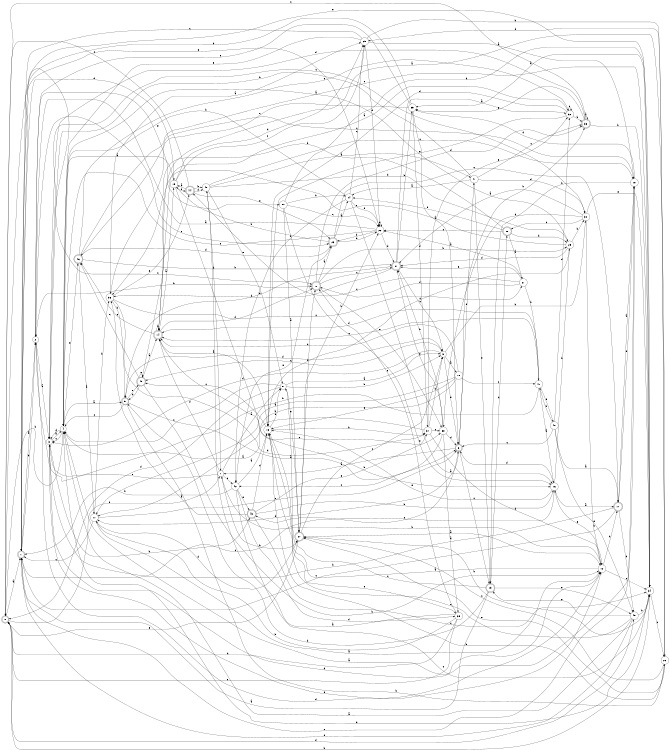 digraph n41_5 {
__start0 [label="" shape="none"];

rankdir=LR;
size="8,5";

s0 [style="rounded,filled", color="black", fillcolor="white" shape="doublecircle", label="0"];
s1 [style="rounded,filled", color="black", fillcolor="white" shape="doublecircle", label="1"];
s2 [style="filled", color="black", fillcolor="white" shape="circle", label="2"];
s3 [style="filled", color="black", fillcolor="white" shape="circle", label="3"];
s4 [style="filled", color="black", fillcolor="white" shape="circle", label="4"];
s5 [style="rounded,filled", color="black", fillcolor="white" shape="doublecircle", label="5"];
s6 [style="rounded,filled", color="black", fillcolor="white" shape="doublecircle", label="6"];
s7 [style="filled", color="black", fillcolor="white" shape="circle", label="7"];
s8 [style="filled", color="black", fillcolor="white" shape="circle", label="8"];
s9 [style="filled", color="black", fillcolor="white" shape="circle", label="9"];
s10 [style="filled", color="black", fillcolor="white" shape="circle", label="10"];
s11 [style="filled", color="black", fillcolor="white" shape="circle", label="11"];
s12 [style="filled", color="black", fillcolor="white" shape="circle", label="12"];
s13 [style="filled", color="black", fillcolor="white" shape="circle", label="13"];
s14 [style="rounded,filled", color="black", fillcolor="white" shape="doublecircle", label="14"];
s15 [style="filled", color="black", fillcolor="white" shape="circle", label="15"];
s16 [style="filled", color="black", fillcolor="white" shape="circle", label="16"];
s17 [style="rounded,filled", color="black", fillcolor="white" shape="doublecircle", label="17"];
s18 [style="filled", color="black", fillcolor="white" shape="circle", label="18"];
s19 [style="rounded,filled", color="black", fillcolor="white" shape="doublecircle", label="19"];
s20 [style="rounded,filled", color="black", fillcolor="white" shape="doublecircle", label="20"];
s21 [style="filled", color="black", fillcolor="white" shape="circle", label="21"];
s22 [style="filled", color="black", fillcolor="white" shape="circle", label="22"];
s23 [style="rounded,filled", color="black", fillcolor="white" shape="doublecircle", label="23"];
s24 [style="filled", color="black", fillcolor="white" shape="circle", label="24"];
s25 [style="filled", color="black", fillcolor="white" shape="circle", label="25"];
s26 [style="filled", color="black", fillcolor="white" shape="circle", label="26"];
s27 [style="rounded,filled", color="black", fillcolor="white" shape="doublecircle", label="27"];
s28 [style="rounded,filled", color="black", fillcolor="white" shape="doublecircle", label="28"];
s29 [style="filled", color="black", fillcolor="white" shape="circle", label="29"];
s30 [style="filled", color="black", fillcolor="white" shape="circle", label="30"];
s31 [style="rounded,filled", color="black", fillcolor="white" shape="doublecircle", label="31"];
s32 [style="filled", color="black", fillcolor="white" shape="circle", label="32"];
s33 [style="rounded,filled", color="black", fillcolor="white" shape="doublecircle", label="33"];
s34 [style="filled", color="black", fillcolor="white" shape="circle", label="34"];
s35 [style="filled", color="black", fillcolor="white" shape="circle", label="35"];
s36 [style="filled", color="black", fillcolor="white" shape="circle", label="36"];
s37 [style="filled", color="black", fillcolor="white" shape="circle", label="37"];
s38 [style="filled", color="black", fillcolor="white" shape="circle", label="38"];
s39 [style="filled", color="black", fillcolor="white" shape="circle", label="39"];
s40 [style="filled", color="black", fillcolor="white" shape="circle", label="40"];
s41 [style="filled", color="black", fillcolor="white" shape="circle", label="41"];
s42 [style="filled", color="black", fillcolor="white" shape="circle", label="42"];
s43 [style="rounded,filled", color="black", fillcolor="white" shape="doublecircle", label="43"];
s44 [style="rounded,filled", color="black", fillcolor="white" shape="doublecircle", label="44"];
s45 [style="rounded,filled", color="black", fillcolor="white" shape="doublecircle", label="45"];
s46 [style="rounded,filled", color="black", fillcolor="white" shape="doublecircle", label="46"];
s47 [style="filled", color="black", fillcolor="white" shape="circle", label="47"];
s48 [style="filled", color="black", fillcolor="white" shape="circle", label="48"];
s49 [style="filled", color="black", fillcolor="white" shape="circle", label="49"];
s50 [style="filled", color="black", fillcolor="white" shape="circle", label="50"];
s0 -> s1 [label="a"];
s0 -> s34 [label="b"];
s0 -> s28 [label="c"];
s0 -> s49 [label="d"];
s0 -> s7 [label="e"];
s1 -> s2 [label="a"];
s1 -> s2 [label="b"];
s1 -> s6 [label="c"];
s1 -> s15 [label="d"];
s1 -> s22 [label="e"];
s2 -> s3 [label="a"];
s2 -> s28 [label="b"];
s2 -> s23 [label="c"];
s2 -> s12 [label="d"];
s2 -> s50 [label="e"];
s3 -> s4 [label="a"];
s3 -> s43 [label="b"];
s3 -> s30 [label="c"];
s3 -> s12 [label="d"];
s3 -> s12 [label="e"];
s4 -> s5 [label="a"];
s4 -> s0 [label="b"];
s4 -> s3 [label="c"];
s4 -> s3 [label="d"];
s4 -> s46 [label="e"];
s5 -> s6 [label="a"];
s5 -> s26 [label="b"];
s5 -> s4 [label="c"];
s5 -> s9 [label="d"];
s5 -> s45 [label="e"];
s6 -> s7 [label="a"];
s6 -> s33 [label="b"];
s6 -> s19 [label="c"];
s6 -> s11 [label="d"];
s6 -> s41 [label="e"];
s7 -> s8 [label="a"];
s7 -> s27 [label="b"];
s7 -> s42 [label="c"];
s7 -> s14 [label="d"];
s7 -> s3 [label="e"];
s8 -> s9 [label="a"];
s8 -> s9 [label="b"];
s8 -> s4 [label="c"];
s8 -> s0 [label="d"];
s8 -> s27 [label="e"];
s9 -> s10 [label="a"];
s9 -> s30 [label="b"];
s9 -> s45 [label="c"];
s9 -> s3 [label="d"];
s9 -> s6 [label="e"];
s10 -> s11 [label="a"];
s10 -> s11 [label="b"];
s10 -> s47 [label="c"];
s10 -> s14 [label="d"];
s10 -> s13 [label="e"];
s11 -> s12 [label="a"];
s11 -> s36 [label="b"];
s11 -> s1 [label="c"];
s11 -> s27 [label="d"];
s11 -> s6 [label="e"];
s12 -> s13 [label="a"];
s12 -> s7 [label="b"];
s12 -> s34 [label="c"];
s12 -> s17 [label="d"];
s12 -> s16 [label="e"];
s13 -> s14 [label="a"];
s13 -> s37 [label="b"];
s13 -> s45 [label="c"];
s13 -> s8 [label="d"];
s13 -> s39 [label="e"];
s14 -> s15 [label="a"];
s14 -> s14 [label="b"];
s14 -> s38 [label="c"];
s14 -> s28 [label="d"];
s14 -> s46 [label="e"];
s15 -> s4 [label="a"];
s15 -> s16 [label="b"];
s15 -> s25 [label="c"];
s15 -> s25 [label="d"];
s15 -> s44 [label="e"];
s16 -> s17 [label="a"];
s16 -> s29 [label="b"];
s16 -> s43 [label="c"];
s16 -> s6 [label="d"];
s16 -> s13 [label="e"];
s17 -> s18 [label="a"];
s17 -> s3 [label="b"];
s17 -> s1 [label="c"];
s17 -> s49 [label="d"];
s17 -> s18 [label="e"];
s18 -> s4 [label="a"];
s18 -> s19 [label="b"];
s18 -> s46 [label="c"];
s18 -> s35 [label="d"];
s18 -> s1 [label="e"];
s19 -> s1 [label="a"];
s19 -> s5 [label="b"];
s19 -> s8 [label="c"];
s19 -> s20 [label="d"];
s19 -> s49 [label="e"];
s20 -> s21 [label="a"];
s20 -> s36 [label="b"];
s20 -> s22 [label="c"];
s20 -> s29 [label="d"];
s20 -> s24 [label="e"];
s21 -> s22 [label="a"];
s21 -> s47 [label="b"];
s21 -> s44 [label="c"];
s21 -> s28 [label="d"];
s21 -> s31 [label="e"];
s22 -> s2 [label="a"];
s22 -> s23 [label="b"];
s22 -> s4 [label="c"];
s22 -> s31 [label="d"];
s22 -> s22 [label="e"];
s23 -> s24 [label="a"];
s23 -> s15 [label="b"];
s23 -> s17 [label="c"];
s23 -> s22 [label="d"];
s23 -> s42 [label="e"];
s24 -> s16 [label="a"];
s24 -> s4 [label="b"];
s24 -> s25 [label="c"];
s24 -> s42 [label="d"];
s24 -> s22 [label="e"];
s25 -> s18 [label="a"];
s25 -> s26 [label="b"];
s25 -> s1 [label="c"];
s25 -> s22 [label="d"];
s25 -> s4 [label="e"];
s26 -> s14 [label="a"];
s26 -> s13 [label="b"];
s26 -> s27 [label="c"];
s26 -> s25 [label="d"];
s26 -> s27 [label="e"];
s27 -> s12 [label="a"];
s27 -> s22 [label="b"];
s27 -> s9 [label="c"];
s27 -> s28 [label="d"];
s27 -> s0 [label="e"];
s28 -> s23 [label="a"];
s28 -> s29 [label="b"];
s28 -> s31 [label="c"];
s28 -> s33 [label="d"];
s28 -> s38 [label="e"];
s29 -> s4 [label="a"];
s29 -> s30 [label="b"];
s29 -> s13 [label="c"];
s29 -> s31 [label="d"];
s29 -> s45 [label="e"];
s30 -> s31 [label="a"];
s30 -> s12 [label="b"];
s30 -> s20 [label="c"];
s30 -> s38 [label="d"];
s30 -> s34 [label="e"];
s31 -> s32 [label="a"];
s31 -> s35 [label="b"];
s31 -> s9 [label="c"];
s31 -> s36 [label="d"];
s31 -> s5 [label="e"];
s32 -> s14 [label="a"];
s32 -> s33 [label="b"];
s32 -> s32 [label="c"];
s32 -> s13 [label="d"];
s32 -> s13 [label="e"];
s33 -> s33 [label="a"];
s33 -> s34 [label="b"];
s33 -> s0 [label="c"];
s33 -> s3 [label="d"];
s33 -> s35 [label="e"];
s34 -> s35 [label="a"];
s34 -> s27 [label="b"];
s34 -> s26 [label="c"];
s34 -> s4 [label="d"];
s34 -> s1 [label="e"];
s35 -> s6 [label="a"];
s35 -> s1 [label="b"];
s35 -> s36 [label="c"];
s35 -> s37 [label="d"];
s35 -> s2 [label="e"];
s36 -> s25 [label="a"];
s36 -> s5 [label="b"];
s36 -> s21 [label="c"];
s36 -> s37 [label="d"];
s36 -> s44 [label="e"];
s37 -> s4 [label="a"];
s37 -> s9 [label="b"];
s37 -> s38 [label="c"];
s37 -> s12 [label="d"];
s37 -> s32 [label="e"];
s38 -> s39 [label="a"];
s38 -> s31 [label="b"];
s38 -> s42 [label="c"];
s38 -> s6 [label="d"];
s38 -> s31 [label="e"];
s39 -> s40 [label="a"];
s39 -> s11 [label="b"];
s39 -> s0 [label="c"];
s39 -> s0 [label="d"];
s39 -> s28 [label="e"];
s40 -> s41 [label="a"];
s40 -> s7 [label="b"];
s40 -> s18 [label="c"];
s40 -> s29 [label="d"];
s40 -> s8 [label="e"];
s41 -> s24 [label="a"];
s41 -> s3 [label="b"];
s41 -> s33 [label="c"];
s41 -> s30 [label="d"];
s41 -> s19 [label="e"];
s42 -> s13 [label="a"];
s42 -> s1 [label="b"];
s42 -> s34 [label="c"];
s42 -> s39 [label="d"];
s42 -> s43 [label="e"];
s43 -> s36 [label="a"];
s43 -> s16 [label="b"];
s43 -> s34 [label="c"];
s43 -> s13 [label="d"];
s43 -> s37 [label="e"];
s44 -> s15 [label="a"];
s44 -> s40 [label="b"];
s44 -> s0 [label="c"];
s44 -> s40 [label="d"];
s44 -> s23 [label="e"];
s45 -> s14 [label="a"];
s45 -> s12 [label="b"];
s45 -> s46 [label="c"];
s45 -> s5 [label="d"];
s45 -> s45 [label="e"];
s46 -> s11 [label="a"];
s46 -> s31 [label="b"];
s46 -> s34 [label="c"];
s46 -> s23 [label="d"];
s46 -> s32 [label="e"];
s47 -> s16 [label="a"];
s47 -> s2 [label="b"];
s47 -> s14 [label="c"];
s47 -> s14 [label="d"];
s47 -> s48 [label="e"];
s48 -> s17 [label="a"];
s48 -> s47 [label="b"];
s48 -> s6 [label="c"];
s48 -> s32 [label="d"];
s48 -> s49 [label="e"];
s49 -> s4 [label="a"];
s49 -> s34 [label="b"];
s49 -> s13 [label="c"];
s49 -> s1 [label="d"];
s49 -> s19 [label="e"];
s50 -> s27 [label="a"];
s50 -> s24 [label="b"];
s50 -> s22 [label="c"];
s50 -> s34 [label="d"];
s50 -> s16 [label="e"];

}
